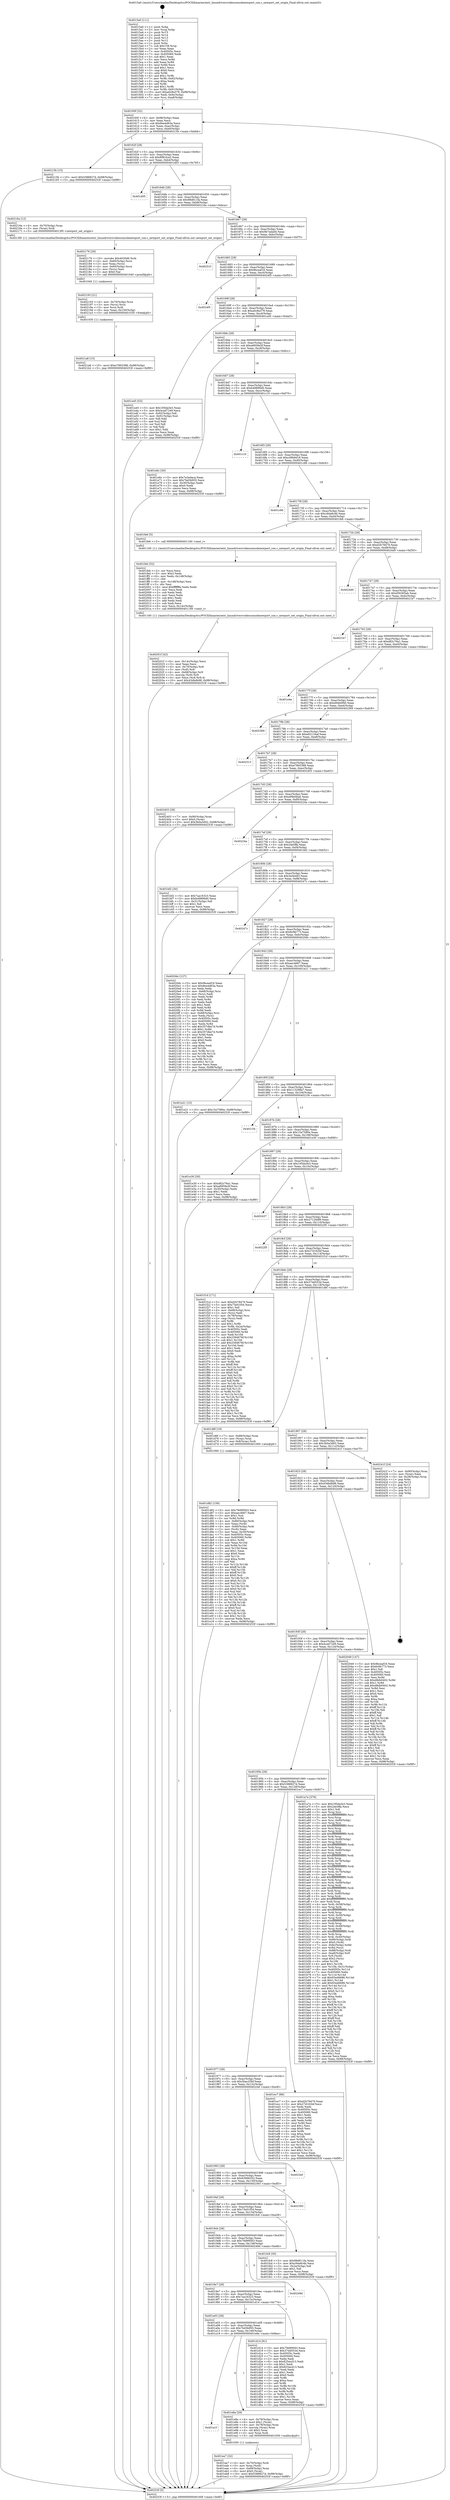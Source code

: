 digraph "0x4015a0" {
  label = "0x4015a0 (/mnt/c/Users/mathe/Desktop/tcc/POCII/binaries/extr_linuxdriversvideoconsolenewport_con.c_newport_set_origin_Final-ollvm.out::main(0))"
  labelloc = "t"
  node[shape=record]

  Entry [label="",width=0.3,height=0.3,shape=circle,fillcolor=black,style=filled]
  "0x40160f" [label="{
     0x40160f [32]\l
     | [instrs]\l
     &nbsp;&nbsp;0x40160f \<+6\>: mov -0x98(%rbp),%eax\l
     &nbsp;&nbsp;0x401615 \<+2\>: mov %eax,%ecx\l
     &nbsp;&nbsp;0x401617 \<+6\>: sub $0x8ee4d63a,%ecx\l
     &nbsp;&nbsp;0x40161d \<+6\>: mov %eax,-0xac(%rbp)\l
     &nbsp;&nbsp;0x401623 \<+6\>: mov %ecx,-0xb0(%rbp)\l
     &nbsp;&nbsp;0x401629 \<+6\>: je 000000000040215b \<main+0xbbb\>\l
  }"]
  "0x40215b" [label="{
     0x40215b [15]\l
     | [instrs]\l
     &nbsp;&nbsp;0x40215b \<+10\>: movl $0x5388827d,-0x98(%rbp)\l
     &nbsp;&nbsp;0x402165 \<+5\>: jmp 000000000040253f \<main+0xf9f\>\l
  }"]
  "0x40162f" [label="{
     0x40162f [28]\l
     | [instrs]\l
     &nbsp;&nbsp;0x40162f \<+5\>: jmp 0000000000401634 \<main+0x94\>\l
     &nbsp;&nbsp;0x401634 \<+6\>: mov -0xac(%rbp),%eax\l
     &nbsp;&nbsp;0x40163a \<+5\>: sub $0x8f9c3ce2,%eax\l
     &nbsp;&nbsp;0x40163f \<+6\>: mov %eax,-0xb4(%rbp)\l
     &nbsp;&nbsp;0x401645 \<+6\>: je 0000000000401d05 \<main+0x765\>\l
  }"]
  Exit [label="",width=0.3,height=0.3,shape=circle,fillcolor=black,style=filled,peripheries=2]
  "0x401d05" [label="{
     0x401d05\l
  }", style=dashed]
  "0x40164b" [label="{
     0x40164b [28]\l
     | [instrs]\l
     &nbsp;&nbsp;0x40164b \<+5\>: jmp 0000000000401650 \<main+0xb0\>\l
     &nbsp;&nbsp;0x401650 \<+6\>: mov -0xac(%rbp),%eax\l
     &nbsp;&nbsp;0x401656 \<+5\>: sub $0x98d811fa,%eax\l
     &nbsp;&nbsp;0x40165b \<+6\>: mov %eax,-0xb8(%rbp)\l
     &nbsp;&nbsp;0x401661 \<+6\>: je 000000000040216a \<main+0xbca\>\l
  }"]
  "0x4021a8" [label="{
     0x4021a8 [15]\l
     | [instrs]\l
     &nbsp;&nbsp;0x4021a8 \<+10\>: movl $0xe7893388,-0x98(%rbp)\l
     &nbsp;&nbsp;0x4021b2 \<+5\>: jmp 000000000040253f \<main+0xf9f\>\l
  }"]
  "0x40216a" [label="{
     0x40216a [12]\l
     | [instrs]\l
     &nbsp;&nbsp;0x40216a \<+4\>: mov -0x70(%rbp),%rax\l
     &nbsp;&nbsp;0x40216e \<+3\>: mov (%rax),%rdi\l
     &nbsp;&nbsp;0x402171 \<+5\>: call 00000000004013f0 \<newport_set_origin\>\l
     | [calls]\l
     &nbsp;&nbsp;0x4013f0 \{1\} (/mnt/c/Users/mathe/Desktop/tcc/POCII/binaries/extr_linuxdriversvideoconsolenewport_con.c_newport_set_origin_Final-ollvm.out::newport_set_origin)\l
  }"]
  "0x401667" [label="{
     0x401667 [28]\l
     | [instrs]\l
     &nbsp;&nbsp;0x401667 \<+5\>: jmp 000000000040166c \<main+0xcc\>\l
     &nbsp;&nbsp;0x40166c \<+6\>: mov -0xac(%rbp),%eax\l
     &nbsp;&nbsp;0x401672 \<+5\>: sub $0x9b7ada0d,%eax\l
     &nbsp;&nbsp;0x401677 \<+6\>: mov %eax,-0xbc(%rbp)\l
     &nbsp;&nbsp;0x40167d \<+6\>: je 000000000040251f \<main+0xf7f\>\l
  }"]
  "0x402193" [label="{
     0x402193 [21]\l
     | [instrs]\l
     &nbsp;&nbsp;0x402193 \<+4\>: mov -0x70(%rbp),%rcx\l
     &nbsp;&nbsp;0x402197 \<+3\>: mov (%rcx),%rcx\l
     &nbsp;&nbsp;0x40219a \<+3\>: mov %rcx,%rdi\l
     &nbsp;&nbsp;0x40219d \<+6\>: mov %eax,-0x150(%rbp)\l
     &nbsp;&nbsp;0x4021a3 \<+5\>: call 0000000000401030 \<free@plt\>\l
     | [calls]\l
     &nbsp;&nbsp;0x401030 \{1\} (unknown)\l
  }"]
  "0x40251f" [label="{
     0x40251f\l
  }", style=dashed]
  "0x401683" [label="{
     0x401683 [28]\l
     | [instrs]\l
     &nbsp;&nbsp;0x401683 \<+5\>: jmp 0000000000401688 \<main+0xe8\>\l
     &nbsp;&nbsp;0x401688 \<+6\>: mov -0xac(%rbp),%eax\l
     &nbsp;&nbsp;0x40168e \<+5\>: sub $0x9bceaf16,%eax\l
     &nbsp;&nbsp;0x401693 \<+6\>: mov %eax,-0xc0(%rbp)\l
     &nbsp;&nbsp;0x401699 \<+6\>: je 00000000004024f5 \<main+0xf55\>\l
  }"]
  "0x402176" [label="{
     0x402176 [29]\l
     | [instrs]\l
     &nbsp;&nbsp;0x402176 \<+10\>: movabs $0x4030d6,%rdi\l
     &nbsp;&nbsp;0x402180 \<+4\>: mov -0x60(%rbp),%rcx\l
     &nbsp;&nbsp;0x402184 \<+2\>: mov %eax,(%rcx)\l
     &nbsp;&nbsp;0x402186 \<+4\>: mov -0x60(%rbp),%rcx\l
     &nbsp;&nbsp;0x40218a \<+2\>: mov (%rcx),%esi\l
     &nbsp;&nbsp;0x40218c \<+2\>: mov $0x0,%al\l
     &nbsp;&nbsp;0x40218e \<+5\>: call 0000000000401040 \<printf@plt\>\l
     | [calls]\l
     &nbsp;&nbsp;0x401040 \{1\} (unknown)\l
  }"]
  "0x4024f5" [label="{
     0x4024f5\l
  }", style=dashed]
  "0x40169f" [label="{
     0x40169f [28]\l
     | [instrs]\l
     &nbsp;&nbsp;0x40169f \<+5\>: jmp 00000000004016a4 \<main+0x104\>\l
     &nbsp;&nbsp;0x4016a4 \<+6\>: mov -0xac(%rbp),%eax\l
     &nbsp;&nbsp;0x4016aa \<+5\>: sub $0xa0c8a379,%eax\l
     &nbsp;&nbsp;0x4016af \<+6\>: mov %eax,-0xc4(%rbp)\l
     &nbsp;&nbsp;0x4016b5 \<+6\>: je 0000000000401a45 \<main+0x4a5\>\l
  }"]
  "0x40201f" [label="{
     0x40201f [42]\l
     | [instrs]\l
     &nbsp;&nbsp;0x40201f \<+6\>: mov -0x14c(%rbp),%ecx\l
     &nbsp;&nbsp;0x402025 \<+3\>: imul %eax,%ecx\l
     &nbsp;&nbsp;0x402028 \<+4\>: mov -0x70(%rbp),%r8\l
     &nbsp;&nbsp;0x40202c \<+3\>: mov (%r8),%r8\l
     &nbsp;&nbsp;0x40202f \<+4\>: mov -0x68(%rbp),%r9\l
     &nbsp;&nbsp;0x402033 \<+3\>: movslq (%r9),%r9\l
     &nbsp;&nbsp;0x402036 \<+4\>: mov %ecx,(%r8,%r9,4)\l
     &nbsp;&nbsp;0x40203a \<+10\>: movl $0x43dbdb98,-0x98(%rbp)\l
     &nbsp;&nbsp;0x402044 \<+5\>: jmp 000000000040253f \<main+0xf9f\>\l
  }"]
  "0x401a45" [label="{
     0x401a45 [53]\l
     | [instrs]\l
     &nbsp;&nbsp;0x401a45 \<+5\>: mov $0x195da3e3,%eax\l
     &nbsp;&nbsp;0x401a4a \<+5\>: mov $0x4cad7249,%ecx\l
     &nbsp;&nbsp;0x401a4f \<+6\>: mov -0x92(%rbp),%dl\l
     &nbsp;&nbsp;0x401a55 \<+7\>: mov -0x91(%rbp),%sil\l
     &nbsp;&nbsp;0x401a5c \<+3\>: mov %dl,%dil\l
     &nbsp;&nbsp;0x401a5f \<+3\>: and %sil,%dil\l
     &nbsp;&nbsp;0x401a62 \<+3\>: xor %sil,%dl\l
     &nbsp;&nbsp;0x401a65 \<+3\>: or %dl,%dil\l
     &nbsp;&nbsp;0x401a68 \<+4\>: test $0x1,%dil\l
     &nbsp;&nbsp;0x401a6c \<+3\>: cmovne %ecx,%eax\l
     &nbsp;&nbsp;0x401a6f \<+6\>: mov %eax,-0x98(%rbp)\l
     &nbsp;&nbsp;0x401a75 \<+5\>: jmp 000000000040253f \<main+0xf9f\>\l
  }"]
  "0x4016bb" [label="{
     0x4016bb [28]\l
     | [instrs]\l
     &nbsp;&nbsp;0x4016bb \<+5\>: jmp 00000000004016c0 \<main+0x120\>\l
     &nbsp;&nbsp;0x4016c0 \<+6\>: mov -0xac(%rbp),%eax\l
     &nbsp;&nbsp;0x4016c6 \<+5\>: sub $0xa6959a3f,%eax\l
     &nbsp;&nbsp;0x4016cb \<+6\>: mov %eax,-0xc8(%rbp)\l
     &nbsp;&nbsp;0x4016d1 \<+6\>: je 0000000000401e6c \<main+0x8cc\>\l
  }"]
  "0x40253f" [label="{
     0x40253f [5]\l
     | [instrs]\l
     &nbsp;&nbsp;0x40253f \<+5\>: jmp 000000000040160f \<main+0x6f\>\l
  }"]
  "0x4015a0" [label="{
     0x4015a0 [111]\l
     | [instrs]\l
     &nbsp;&nbsp;0x4015a0 \<+1\>: push %rbp\l
     &nbsp;&nbsp;0x4015a1 \<+3\>: mov %rsp,%rbp\l
     &nbsp;&nbsp;0x4015a4 \<+2\>: push %r15\l
     &nbsp;&nbsp;0x4015a6 \<+2\>: push %r14\l
     &nbsp;&nbsp;0x4015a8 \<+2\>: push %r13\l
     &nbsp;&nbsp;0x4015aa \<+2\>: push %r12\l
     &nbsp;&nbsp;0x4015ac \<+1\>: push %rbx\l
     &nbsp;&nbsp;0x4015ad \<+7\>: sub $0x158,%rsp\l
     &nbsp;&nbsp;0x4015b4 \<+2\>: xor %eax,%eax\l
     &nbsp;&nbsp;0x4015b6 \<+7\>: mov 0x40505c,%ecx\l
     &nbsp;&nbsp;0x4015bd \<+7\>: mov 0x405060,%edx\l
     &nbsp;&nbsp;0x4015c4 \<+3\>: sub $0x1,%eax\l
     &nbsp;&nbsp;0x4015c7 \<+3\>: mov %ecx,%r8d\l
     &nbsp;&nbsp;0x4015ca \<+3\>: add %eax,%r8d\l
     &nbsp;&nbsp;0x4015cd \<+4\>: imul %r8d,%ecx\l
     &nbsp;&nbsp;0x4015d1 \<+3\>: and $0x1,%ecx\l
     &nbsp;&nbsp;0x4015d4 \<+3\>: cmp $0x0,%ecx\l
     &nbsp;&nbsp;0x4015d7 \<+4\>: sete %r9b\l
     &nbsp;&nbsp;0x4015db \<+4\>: and $0x1,%r9b\l
     &nbsp;&nbsp;0x4015df \<+7\>: mov %r9b,-0x92(%rbp)\l
     &nbsp;&nbsp;0x4015e6 \<+3\>: cmp $0xa,%edx\l
     &nbsp;&nbsp;0x4015e9 \<+4\>: setl %r9b\l
     &nbsp;&nbsp;0x4015ed \<+4\>: and $0x1,%r9b\l
     &nbsp;&nbsp;0x4015f1 \<+7\>: mov %r9b,-0x91(%rbp)\l
     &nbsp;&nbsp;0x4015f8 \<+10\>: movl $0xa0c8a379,-0x98(%rbp)\l
     &nbsp;&nbsp;0x401602 \<+6\>: mov %edi,-0x9c(%rbp)\l
     &nbsp;&nbsp;0x401608 \<+7\>: mov %rsi,-0xa8(%rbp)\l
  }"]
  "0x401feb" [label="{
     0x401feb [52]\l
     | [instrs]\l
     &nbsp;&nbsp;0x401feb \<+2\>: xor %ecx,%ecx\l
     &nbsp;&nbsp;0x401fed \<+5\>: mov $0x2,%edx\l
     &nbsp;&nbsp;0x401ff2 \<+6\>: mov %edx,-0x148(%rbp)\l
     &nbsp;&nbsp;0x401ff8 \<+1\>: cltd\l
     &nbsp;&nbsp;0x401ff9 \<+6\>: mov -0x148(%rbp),%esi\l
     &nbsp;&nbsp;0x401fff \<+2\>: idiv %esi\l
     &nbsp;&nbsp;0x402001 \<+6\>: imul $0xfffffffe,%edx,%edx\l
     &nbsp;&nbsp;0x402007 \<+2\>: mov %ecx,%edi\l
     &nbsp;&nbsp;0x402009 \<+2\>: sub %edx,%edi\l
     &nbsp;&nbsp;0x40200b \<+2\>: mov %ecx,%edx\l
     &nbsp;&nbsp;0x40200d \<+3\>: sub $0x1,%edx\l
     &nbsp;&nbsp;0x402010 \<+2\>: add %edx,%edi\l
     &nbsp;&nbsp;0x402012 \<+2\>: sub %edi,%ecx\l
     &nbsp;&nbsp;0x402014 \<+6\>: mov %ecx,-0x14c(%rbp)\l
     &nbsp;&nbsp;0x40201a \<+5\>: call 0000000000401160 \<next_i\>\l
     | [calls]\l
     &nbsp;&nbsp;0x401160 \{1\} (/mnt/c/Users/mathe/Desktop/tcc/POCII/binaries/extr_linuxdriversvideoconsolenewport_con.c_newport_set_origin_Final-ollvm.out::next_i)\l
  }"]
  "0x401e6c" [label="{
     0x401e6c [30]\l
     | [instrs]\l
     &nbsp;&nbsp;0x401e6c \<+5\>: mov $0x7e3edaca,%eax\l
     &nbsp;&nbsp;0x401e71 \<+5\>: mov $0x7bd3b955,%ecx\l
     &nbsp;&nbsp;0x401e76 \<+3\>: mov -0x30(%rbp),%edx\l
     &nbsp;&nbsp;0x401e79 \<+3\>: cmp $0x0,%edx\l
     &nbsp;&nbsp;0x401e7c \<+3\>: cmove %ecx,%eax\l
     &nbsp;&nbsp;0x401e7f \<+6\>: mov %eax,-0x98(%rbp)\l
     &nbsp;&nbsp;0x401e85 \<+5\>: jmp 000000000040253f \<main+0xf9f\>\l
  }"]
  "0x4016d7" [label="{
     0x4016d7 [28]\l
     | [instrs]\l
     &nbsp;&nbsp;0x4016d7 \<+5\>: jmp 00000000004016dc \<main+0x13c\>\l
     &nbsp;&nbsp;0x4016dc \<+6\>: mov -0xac(%rbp),%eax\l
     &nbsp;&nbsp;0x4016e2 \<+5\>: sub $0xb49896d0,%eax\l
     &nbsp;&nbsp;0x4016e7 \<+6\>: mov %eax,-0xcc(%rbp)\l
     &nbsp;&nbsp;0x4016ed \<+6\>: je 0000000000401c10 \<main+0x670\>\l
  }"]
  "0x401ea7" [label="{
     0x401ea7 [32]\l
     | [instrs]\l
     &nbsp;&nbsp;0x401ea7 \<+4\>: mov -0x70(%rbp),%rdi\l
     &nbsp;&nbsp;0x401eab \<+3\>: mov %rax,(%rdi)\l
     &nbsp;&nbsp;0x401eae \<+4\>: mov -0x68(%rbp),%rax\l
     &nbsp;&nbsp;0x401eb2 \<+6\>: movl $0x0,(%rax)\l
     &nbsp;&nbsp;0x401eb8 \<+10\>: movl $0x5388827d,-0x98(%rbp)\l
     &nbsp;&nbsp;0x401ec2 \<+5\>: jmp 000000000040253f \<main+0xf9f\>\l
  }"]
  "0x401c10" [label="{
     0x401c10\l
  }", style=dashed]
  "0x4016f3" [label="{
     0x4016f3 [28]\l
     | [instrs]\l
     &nbsp;&nbsp;0x4016f3 \<+5\>: jmp 00000000004016f8 \<main+0x158\>\l
     &nbsp;&nbsp;0x4016f8 \<+6\>: mov -0xac(%rbp),%eax\l
     &nbsp;&nbsp;0x4016fe \<+5\>: sub $0xc09b9d18,%eax\l
     &nbsp;&nbsp;0x401703 \<+6\>: mov %eax,-0xd0(%rbp)\l
     &nbsp;&nbsp;0x401709 \<+6\>: je 0000000000401c66 \<main+0x6c6\>\l
  }"]
  "0x401a1f" [label="{
     0x401a1f\l
  }", style=dashed]
  "0x401c66" [label="{
     0x401c66\l
  }", style=dashed]
  "0x40170f" [label="{
     0x40170f [28]\l
     | [instrs]\l
     &nbsp;&nbsp;0x40170f \<+5\>: jmp 0000000000401714 \<main+0x174\>\l
     &nbsp;&nbsp;0x401714 \<+6\>: mov -0xac(%rbp),%eax\l
     &nbsp;&nbsp;0x40171a \<+5\>: sub $0xc94a8c4b,%eax\l
     &nbsp;&nbsp;0x40171f \<+6\>: mov %eax,-0xd4(%rbp)\l
     &nbsp;&nbsp;0x401725 \<+6\>: je 0000000000401fe6 \<main+0xa46\>\l
  }"]
  "0x401e8a" [label="{
     0x401e8a [29]\l
     | [instrs]\l
     &nbsp;&nbsp;0x401e8a \<+4\>: mov -0x78(%rbp),%rax\l
     &nbsp;&nbsp;0x401e8e \<+6\>: movl $0x1,(%rax)\l
     &nbsp;&nbsp;0x401e94 \<+4\>: mov -0x78(%rbp),%rax\l
     &nbsp;&nbsp;0x401e98 \<+3\>: movslq (%rax),%rax\l
     &nbsp;&nbsp;0x401e9b \<+4\>: shl $0x2,%rax\l
     &nbsp;&nbsp;0x401e9f \<+3\>: mov %rax,%rdi\l
     &nbsp;&nbsp;0x401ea2 \<+5\>: call 0000000000401050 \<malloc@plt\>\l
     | [calls]\l
     &nbsp;&nbsp;0x401050 \{1\} (unknown)\l
  }"]
  "0x401fe6" [label="{
     0x401fe6 [5]\l
     | [instrs]\l
     &nbsp;&nbsp;0x401fe6 \<+5\>: call 0000000000401160 \<next_i\>\l
     | [calls]\l
     &nbsp;&nbsp;0x401160 \{1\} (/mnt/c/Users/mathe/Desktop/tcc/POCII/binaries/extr_linuxdriversvideoconsolenewport_con.c_newport_set_origin_Final-ollvm.out::next_i)\l
  }"]
  "0x40172b" [label="{
     0x40172b [28]\l
     | [instrs]\l
     &nbsp;&nbsp;0x40172b \<+5\>: jmp 0000000000401730 \<main+0x190\>\l
     &nbsp;&nbsp;0x401730 \<+6\>: mov -0xac(%rbp),%eax\l
     &nbsp;&nbsp;0x401736 \<+5\>: sub $0xd2b78479,%eax\l
     &nbsp;&nbsp;0x40173b \<+6\>: mov %eax,-0xd8(%rbp)\l
     &nbsp;&nbsp;0x401741 \<+6\>: je 00000000004024d0 \<main+0xf30\>\l
  }"]
  "0x401d82" [label="{
     0x401d82 [159]\l
     | [instrs]\l
     &nbsp;&nbsp;0x401d82 \<+5\>: mov $0x79d99563,%ecx\l
     &nbsp;&nbsp;0x401d87 \<+5\>: mov $0xaec4667,%edx\l
     &nbsp;&nbsp;0x401d8c \<+3\>: mov $0x1,%sil\l
     &nbsp;&nbsp;0x401d8f \<+3\>: xor %r8d,%r8d\l
     &nbsp;&nbsp;0x401d92 \<+4\>: mov -0x80(%rbp),%rdi\l
     &nbsp;&nbsp;0x401d96 \<+2\>: mov %eax,(%rdi)\l
     &nbsp;&nbsp;0x401d98 \<+4\>: mov -0x80(%rbp),%rdi\l
     &nbsp;&nbsp;0x401d9c \<+2\>: mov (%rdi),%eax\l
     &nbsp;&nbsp;0x401d9e \<+3\>: mov %eax,-0x30(%rbp)\l
     &nbsp;&nbsp;0x401da1 \<+7\>: mov 0x40505c,%eax\l
     &nbsp;&nbsp;0x401da8 \<+8\>: mov 0x405060,%r9d\l
     &nbsp;&nbsp;0x401db0 \<+4\>: sub $0x1,%r8d\l
     &nbsp;&nbsp;0x401db4 \<+3\>: mov %eax,%r10d\l
     &nbsp;&nbsp;0x401db7 \<+3\>: add %r8d,%r10d\l
     &nbsp;&nbsp;0x401dba \<+4\>: imul %r10d,%eax\l
     &nbsp;&nbsp;0x401dbe \<+3\>: and $0x1,%eax\l
     &nbsp;&nbsp;0x401dc1 \<+3\>: cmp $0x0,%eax\l
     &nbsp;&nbsp;0x401dc4 \<+4\>: sete %r11b\l
     &nbsp;&nbsp;0x401dc8 \<+4\>: cmp $0xa,%r9d\l
     &nbsp;&nbsp;0x401dcc \<+3\>: setl %bl\l
     &nbsp;&nbsp;0x401dcf \<+3\>: mov %r11b,%r14b\l
     &nbsp;&nbsp;0x401dd2 \<+4\>: xor $0xff,%r14b\l
     &nbsp;&nbsp;0x401dd6 \<+3\>: mov %bl,%r15b\l
     &nbsp;&nbsp;0x401dd9 \<+4\>: xor $0xff,%r15b\l
     &nbsp;&nbsp;0x401ddd \<+4\>: xor $0x0,%sil\l
     &nbsp;&nbsp;0x401de1 \<+3\>: mov %r14b,%r12b\l
     &nbsp;&nbsp;0x401de4 \<+4\>: and $0x0,%r12b\l
     &nbsp;&nbsp;0x401de8 \<+3\>: and %sil,%r11b\l
     &nbsp;&nbsp;0x401deb \<+3\>: mov %r15b,%r13b\l
     &nbsp;&nbsp;0x401dee \<+4\>: and $0x0,%r13b\l
     &nbsp;&nbsp;0x401df2 \<+3\>: and %sil,%bl\l
     &nbsp;&nbsp;0x401df5 \<+3\>: or %r11b,%r12b\l
     &nbsp;&nbsp;0x401df8 \<+3\>: or %bl,%r13b\l
     &nbsp;&nbsp;0x401dfb \<+3\>: xor %r13b,%r12b\l
     &nbsp;&nbsp;0x401dfe \<+3\>: or %r15b,%r14b\l
     &nbsp;&nbsp;0x401e01 \<+4\>: xor $0xff,%r14b\l
     &nbsp;&nbsp;0x401e05 \<+4\>: or $0x0,%sil\l
     &nbsp;&nbsp;0x401e09 \<+3\>: and %sil,%r14b\l
     &nbsp;&nbsp;0x401e0c \<+3\>: or %r14b,%r12b\l
     &nbsp;&nbsp;0x401e0f \<+4\>: test $0x1,%r12b\l
     &nbsp;&nbsp;0x401e13 \<+3\>: cmovne %edx,%ecx\l
     &nbsp;&nbsp;0x401e16 \<+6\>: mov %ecx,-0x98(%rbp)\l
     &nbsp;&nbsp;0x401e1c \<+5\>: jmp 000000000040253f \<main+0xf9f\>\l
  }"]
  "0x4024d0" [label="{
     0x4024d0\l
  }", style=dashed]
  "0x401747" [label="{
     0x401747 [28]\l
     | [instrs]\l
     &nbsp;&nbsp;0x401747 \<+5\>: jmp 000000000040174c \<main+0x1ac\>\l
     &nbsp;&nbsp;0x40174c \<+6\>: mov -0xac(%rbp),%eax\l
     &nbsp;&nbsp;0x401752 \<+5\>: sub $0xd56365ab,%eax\l
     &nbsp;&nbsp;0x401757 \<+6\>: mov %eax,-0xdc(%rbp)\l
     &nbsp;&nbsp;0x40175d \<+6\>: je 00000000004021b7 \<main+0xc17\>\l
  }"]
  "0x401a03" [label="{
     0x401a03 [28]\l
     | [instrs]\l
     &nbsp;&nbsp;0x401a03 \<+5\>: jmp 0000000000401a08 \<main+0x468\>\l
     &nbsp;&nbsp;0x401a08 \<+6\>: mov -0xac(%rbp),%eax\l
     &nbsp;&nbsp;0x401a0e \<+5\>: sub $0x7bd3b955,%eax\l
     &nbsp;&nbsp;0x401a13 \<+6\>: mov %eax,-0x140(%rbp)\l
     &nbsp;&nbsp;0x401a19 \<+6\>: je 0000000000401e8a \<main+0x8ea\>\l
  }"]
  "0x4021b7" [label="{
     0x4021b7\l
  }", style=dashed]
  "0x401763" [label="{
     0x401763 [28]\l
     | [instrs]\l
     &nbsp;&nbsp;0x401763 \<+5\>: jmp 0000000000401768 \<main+0x1c8\>\l
     &nbsp;&nbsp;0x401768 \<+6\>: mov -0xac(%rbp),%eax\l
     &nbsp;&nbsp;0x40176e \<+5\>: sub $0xd82c76a1,%eax\l
     &nbsp;&nbsp;0x401773 \<+6\>: mov %eax,-0xe0(%rbp)\l
     &nbsp;&nbsp;0x401779 \<+6\>: je 0000000000401e4e \<main+0x8ae\>\l
  }"]
  "0x401d14" [label="{
     0x401d14 [91]\l
     | [instrs]\l
     &nbsp;&nbsp;0x401d14 \<+5\>: mov $0x79d99563,%eax\l
     &nbsp;&nbsp;0x401d19 \<+5\>: mov $0x37dd553d,%ecx\l
     &nbsp;&nbsp;0x401d1e \<+7\>: mov 0x40505c,%edx\l
     &nbsp;&nbsp;0x401d25 \<+7\>: mov 0x405060,%esi\l
     &nbsp;&nbsp;0x401d2c \<+2\>: mov %edx,%edi\l
     &nbsp;&nbsp;0x401d2e \<+6\>: sub $0x825acd13,%edi\l
     &nbsp;&nbsp;0x401d34 \<+3\>: sub $0x1,%edi\l
     &nbsp;&nbsp;0x401d37 \<+6\>: add $0x825acd13,%edi\l
     &nbsp;&nbsp;0x401d3d \<+3\>: imul %edi,%edx\l
     &nbsp;&nbsp;0x401d40 \<+3\>: and $0x1,%edx\l
     &nbsp;&nbsp;0x401d43 \<+3\>: cmp $0x0,%edx\l
     &nbsp;&nbsp;0x401d46 \<+4\>: sete %r8b\l
     &nbsp;&nbsp;0x401d4a \<+3\>: cmp $0xa,%esi\l
     &nbsp;&nbsp;0x401d4d \<+4\>: setl %r9b\l
     &nbsp;&nbsp;0x401d51 \<+3\>: mov %r8b,%r10b\l
     &nbsp;&nbsp;0x401d54 \<+3\>: and %r9b,%r10b\l
     &nbsp;&nbsp;0x401d57 \<+3\>: xor %r9b,%r8b\l
     &nbsp;&nbsp;0x401d5a \<+3\>: or %r8b,%r10b\l
     &nbsp;&nbsp;0x401d5d \<+4\>: test $0x1,%r10b\l
     &nbsp;&nbsp;0x401d61 \<+3\>: cmovne %ecx,%eax\l
     &nbsp;&nbsp;0x401d64 \<+6\>: mov %eax,-0x98(%rbp)\l
     &nbsp;&nbsp;0x401d6a \<+5\>: jmp 000000000040253f \<main+0xf9f\>\l
  }"]
  "0x401e4e" [label="{
     0x401e4e\l
  }", style=dashed]
  "0x40177f" [label="{
     0x40177f [28]\l
     | [instrs]\l
     &nbsp;&nbsp;0x40177f \<+5\>: jmp 0000000000401784 \<main+0x1e4\>\l
     &nbsp;&nbsp;0x401784 \<+6\>: mov -0xac(%rbp),%eax\l
     &nbsp;&nbsp;0x40178a \<+5\>: sub $0xd94b0f40,%eax\l
     &nbsp;&nbsp;0x40178f \<+6\>: mov %eax,-0xe4(%rbp)\l
     &nbsp;&nbsp;0x401795 \<+6\>: je 0000000000402369 \<main+0xdc9\>\l
  }"]
  "0x4019e7" [label="{
     0x4019e7 [28]\l
     | [instrs]\l
     &nbsp;&nbsp;0x4019e7 \<+5\>: jmp 00000000004019ec \<main+0x44c\>\l
     &nbsp;&nbsp;0x4019ec \<+6\>: mov -0xac(%rbp),%eax\l
     &nbsp;&nbsp;0x4019f2 \<+5\>: sub $0x7aa16323,%eax\l
     &nbsp;&nbsp;0x4019f7 \<+6\>: mov %eax,-0x13c(%rbp)\l
     &nbsp;&nbsp;0x4019fd \<+6\>: je 0000000000401d14 \<main+0x774\>\l
  }"]
  "0x402369" [label="{
     0x402369\l
  }", style=dashed]
  "0x40179b" [label="{
     0x40179b [28]\l
     | [instrs]\l
     &nbsp;&nbsp;0x40179b \<+5\>: jmp 00000000004017a0 \<main+0x200\>\l
     &nbsp;&nbsp;0x4017a0 \<+6\>: mov -0xac(%rbp),%eax\l
     &nbsp;&nbsp;0x4017a6 \<+5\>: sub $0xe62134af,%eax\l
     &nbsp;&nbsp;0x4017ab \<+6\>: mov %eax,-0xe8(%rbp)\l
     &nbsp;&nbsp;0x4017b1 \<+6\>: je 0000000000402313 \<main+0xd73\>\l
  }"]
  "0x40249d" [label="{
     0x40249d\l
  }", style=dashed]
  "0x402313" [label="{
     0x402313\l
  }", style=dashed]
  "0x4017b7" [label="{
     0x4017b7 [28]\l
     | [instrs]\l
     &nbsp;&nbsp;0x4017b7 \<+5\>: jmp 00000000004017bc \<main+0x21c\>\l
     &nbsp;&nbsp;0x4017bc \<+6\>: mov -0xac(%rbp),%eax\l
     &nbsp;&nbsp;0x4017c2 \<+5\>: sub $0xe7893388,%eax\l
     &nbsp;&nbsp;0x4017c7 \<+6\>: mov %eax,-0xec(%rbp)\l
     &nbsp;&nbsp;0x4017cd \<+6\>: je 0000000000402403 \<main+0xe63\>\l
  }"]
  "0x4019cb" [label="{
     0x4019cb [28]\l
     | [instrs]\l
     &nbsp;&nbsp;0x4019cb \<+5\>: jmp 00000000004019d0 \<main+0x430\>\l
     &nbsp;&nbsp;0x4019d0 \<+6\>: mov -0xac(%rbp),%eax\l
     &nbsp;&nbsp;0x4019d6 \<+5\>: sub $0x79d99563,%eax\l
     &nbsp;&nbsp;0x4019db \<+6\>: mov %eax,-0x138(%rbp)\l
     &nbsp;&nbsp;0x4019e1 \<+6\>: je 000000000040249d \<main+0xefd\>\l
  }"]
  "0x402403" [label="{
     0x402403 [28]\l
     | [instrs]\l
     &nbsp;&nbsp;0x402403 \<+7\>: mov -0x90(%rbp),%rax\l
     &nbsp;&nbsp;0x40240a \<+6\>: movl $0x0,(%rax)\l
     &nbsp;&nbsp;0x402410 \<+10\>: movl $0x3b0a3d02,-0x98(%rbp)\l
     &nbsp;&nbsp;0x40241a \<+5\>: jmp 000000000040253f \<main+0xf9f\>\l
  }"]
  "0x4017d3" [label="{
     0x4017d3 [28]\l
     | [instrs]\l
     &nbsp;&nbsp;0x4017d3 \<+5\>: jmp 00000000004017d8 \<main+0x238\>\l
     &nbsp;&nbsp;0x4017d8 \<+6\>: mov -0xac(%rbp),%eax\l
     &nbsp;&nbsp;0x4017de \<+5\>: sub $0xe99e0ba6,%eax\l
     &nbsp;&nbsp;0x4017e3 \<+6\>: mov %eax,-0xf0(%rbp)\l
     &nbsp;&nbsp;0x4017e9 \<+6\>: je 000000000040224a \<main+0xcaa\>\l
  }"]
  "0x401fc8" [label="{
     0x401fc8 [30]\l
     | [instrs]\l
     &nbsp;&nbsp;0x401fc8 \<+5\>: mov $0x98d811fa,%eax\l
     &nbsp;&nbsp;0x401fcd \<+5\>: mov $0xc94a8c4b,%ecx\l
     &nbsp;&nbsp;0x401fd2 \<+3\>: mov -0x2a(%rbp),%dl\l
     &nbsp;&nbsp;0x401fd5 \<+3\>: test $0x1,%dl\l
     &nbsp;&nbsp;0x401fd8 \<+3\>: cmovne %ecx,%eax\l
     &nbsp;&nbsp;0x401fdb \<+6\>: mov %eax,-0x98(%rbp)\l
     &nbsp;&nbsp;0x401fe1 \<+5\>: jmp 000000000040253f \<main+0xf9f\>\l
  }"]
  "0x40224a" [label="{
     0x40224a\l
  }", style=dashed]
  "0x4017ef" [label="{
     0x4017ef [28]\l
     | [instrs]\l
     &nbsp;&nbsp;0x4017ef \<+5\>: jmp 00000000004017f4 \<main+0x254\>\l
     &nbsp;&nbsp;0x4017f4 \<+6\>: mov -0xac(%rbp),%eax\l
     &nbsp;&nbsp;0x4017fa \<+5\>: sub $0x2de5ffa,%eax\l
     &nbsp;&nbsp;0x4017ff \<+6\>: mov %eax,-0xf4(%rbp)\l
     &nbsp;&nbsp;0x401805 \<+6\>: je 0000000000401bf2 \<main+0x652\>\l
  }"]
  "0x4019af" [label="{
     0x4019af [28]\l
     | [instrs]\l
     &nbsp;&nbsp;0x4019af \<+5\>: jmp 00000000004019b4 \<main+0x414\>\l
     &nbsp;&nbsp;0x4019b4 \<+6\>: mov -0xac(%rbp),%eax\l
     &nbsp;&nbsp;0x4019ba \<+5\>: sub $0x73e01f54,%eax\l
     &nbsp;&nbsp;0x4019bf \<+6\>: mov %eax,-0x134(%rbp)\l
     &nbsp;&nbsp;0x4019c5 \<+6\>: je 0000000000401fc8 \<main+0xa28\>\l
  }"]
  "0x401bf2" [label="{
     0x401bf2 [30]\l
     | [instrs]\l
     &nbsp;&nbsp;0x401bf2 \<+5\>: mov $0x7aa16323,%eax\l
     &nbsp;&nbsp;0x401bf7 \<+5\>: mov $0xb49896d0,%ecx\l
     &nbsp;&nbsp;0x401bfc \<+3\>: mov -0x31(%rbp),%dl\l
     &nbsp;&nbsp;0x401bff \<+3\>: test $0x1,%dl\l
     &nbsp;&nbsp;0x401c02 \<+3\>: cmovne %ecx,%eax\l
     &nbsp;&nbsp;0x401c05 \<+6\>: mov %eax,-0x98(%rbp)\l
     &nbsp;&nbsp;0x401c0b \<+5\>: jmp 000000000040253f \<main+0xf9f\>\l
  }"]
  "0x40180b" [label="{
     0x40180b [28]\l
     | [instrs]\l
     &nbsp;&nbsp;0x40180b \<+5\>: jmp 0000000000401810 \<main+0x270\>\l
     &nbsp;&nbsp;0x401810 \<+6\>: mov -0xac(%rbp),%eax\l
     &nbsp;&nbsp;0x401816 \<+5\>: sub $0x3a5b483,%eax\l
     &nbsp;&nbsp;0x40181b \<+6\>: mov %eax,-0xf8(%rbp)\l
     &nbsp;&nbsp;0x401821 \<+6\>: je 000000000040247c \<main+0xedc\>\l
  }"]
  "0x402393" [label="{
     0x402393\l
  }", style=dashed]
  "0x40247c" [label="{
     0x40247c\l
  }", style=dashed]
  "0x401827" [label="{
     0x401827 [28]\l
     | [instrs]\l
     &nbsp;&nbsp;0x401827 \<+5\>: jmp 000000000040182c \<main+0x28c\>\l
     &nbsp;&nbsp;0x40182c \<+6\>: mov -0xac(%rbp),%eax\l
     &nbsp;&nbsp;0x401832 \<+5\>: sub $0x6c9b773,%eax\l
     &nbsp;&nbsp;0x401837 \<+6\>: mov %eax,-0xfc(%rbp)\l
     &nbsp;&nbsp;0x40183d \<+6\>: je 00000000004020dc \<main+0xb3c\>\l
  }"]
  "0x401993" [label="{
     0x401993 [28]\l
     | [instrs]\l
     &nbsp;&nbsp;0x401993 \<+5\>: jmp 0000000000401998 \<main+0x3f8\>\l
     &nbsp;&nbsp;0x401998 \<+6\>: mov -0xac(%rbp),%eax\l
     &nbsp;&nbsp;0x40199e \<+5\>: sub $0x63996352,%eax\l
     &nbsp;&nbsp;0x4019a3 \<+6\>: mov %eax,-0x130(%rbp)\l
     &nbsp;&nbsp;0x4019a9 \<+6\>: je 0000000000402393 \<main+0xdf3\>\l
  }"]
  "0x4020dc" [label="{
     0x4020dc [127]\l
     | [instrs]\l
     &nbsp;&nbsp;0x4020dc \<+5\>: mov $0x9bceaf16,%eax\l
     &nbsp;&nbsp;0x4020e1 \<+5\>: mov $0x8ee4d63a,%ecx\l
     &nbsp;&nbsp;0x4020e6 \<+2\>: xor %edx,%edx\l
     &nbsp;&nbsp;0x4020e8 \<+4\>: mov -0x68(%rbp),%rsi\l
     &nbsp;&nbsp;0x4020ec \<+2\>: mov (%rsi),%edi\l
     &nbsp;&nbsp;0x4020ee \<+3\>: mov %edx,%r8d\l
     &nbsp;&nbsp;0x4020f1 \<+3\>: sub %edi,%r8d\l
     &nbsp;&nbsp;0x4020f4 \<+2\>: mov %edx,%edi\l
     &nbsp;&nbsp;0x4020f6 \<+3\>: sub $0x1,%edi\l
     &nbsp;&nbsp;0x4020f9 \<+3\>: add %edi,%r8d\l
     &nbsp;&nbsp;0x4020fc \<+3\>: sub %r8d,%edx\l
     &nbsp;&nbsp;0x4020ff \<+4\>: mov -0x68(%rbp),%rsi\l
     &nbsp;&nbsp;0x402103 \<+2\>: mov %edx,(%rsi)\l
     &nbsp;&nbsp;0x402105 \<+7\>: mov 0x40505c,%edx\l
     &nbsp;&nbsp;0x40210c \<+7\>: mov 0x405060,%edi\l
     &nbsp;&nbsp;0x402113 \<+3\>: mov %edx,%r8d\l
     &nbsp;&nbsp;0x402116 \<+7\>: add $0x357dbe7d,%r8d\l
     &nbsp;&nbsp;0x40211d \<+4\>: sub $0x1,%r8d\l
     &nbsp;&nbsp;0x402121 \<+7\>: sub $0x357dbe7d,%r8d\l
     &nbsp;&nbsp;0x402128 \<+4\>: imul %r8d,%edx\l
     &nbsp;&nbsp;0x40212c \<+3\>: and $0x1,%edx\l
     &nbsp;&nbsp;0x40212f \<+3\>: cmp $0x0,%edx\l
     &nbsp;&nbsp;0x402132 \<+4\>: sete %r9b\l
     &nbsp;&nbsp;0x402136 \<+3\>: cmp $0xa,%edi\l
     &nbsp;&nbsp;0x402139 \<+4\>: setl %r10b\l
     &nbsp;&nbsp;0x40213d \<+3\>: mov %r9b,%r11b\l
     &nbsp;&nbsp;0x402140 \<+3\>: and %r10b,%r11b\l
     &nbsp;&nbsp;0x402143 \<+3\>: xor %r10b,%r9b\l
     &nbsp;&nbsp;0x402146 \<+3\>: or %r9b,%r11b\l
     &nbsp;&nbsp;0x402149 \<+4\>: test $0x1,%r11b\l
     &nbsp;&nbsp;0x40214d \<+3\>: cmovne %ecx,%eax\l
     &nbsp;&nbsp;0x402150 \<+6\>: mov %eax,-0x98(%rbp)\l
     &nbsp;&nbsp;0x402156 \<+5\>: jmp 000000000040253f \<main+0xf9f\>\l
  }"]
  "0x401843" [label="{
     0x401843 [28]\l
     | [instrs]\l
     &nbsp;&nbsp;0x401843 \<+5\>: jmp 0000000000401848 \<main+0x2a8\>\l
     &nbsp;&nbsp;0x401848 \<+6\>: mov -0xac(%rbp),%eax\l
     &nbsp;&nbsp;0x40184e \<+5\>: sub $0xaec4667,%eax\l
     &nbsp;&nbsp;0x401853 \<+6\>: mov %eax,-0x100(%rbp)\l
     &nbsp;&nbsp;0x401859 \<+6\>: je 0000000000401e21 \<main+0x881\>\l
  }"]
  "0x4023ef" [label="{
     0x4023ef\l
  }", style=dashed]
  "0x401e21" [label="{
     0x401e21 [15]\l
     | [instrs]\l
     &nbsp;&nbsp;0x401e21 \<+10\>: movl $0x15a7580e,-0x98(%rbp)\l
     &nbsp;&nbsp;0x401e2b \<+5\>: jmp 000000000040253f \<main+0xf9f\>\l
  }"]
  "0x40185f" [label="{
     0x40185f [28]\l
     | [instrs]\l
     &nbsp;&nbsp;0x40185f \<+5\>: jmp 0000000000401864 \<main+0x2c4\>\l
     &nbsp;&nbsp;0x401864 \<+6\>: mov -0xac(%rbp),%eax\l
     &nbsp;&nbsp;0x40186a \<+5\>: sub $0x113298a7,%eax\l
     &nbsp;&nbsp;0x40186f \<+6\>: mov %eax,-0x104(%rbp)\l
     &nbsp;&nbsp;0x401875 \<+6\>: je 00000000004021f4 \<main+0xc54\>\l
  }"]
  "0x401977" [label="{
     0x401977 [28]\l
     | [instrs]\l
     &nbsp;&nbsp;0x401977 \<+5\>: jmp 000000000040197c \<main+0x3dc\>\l
     &nbsp;&nbsp;0x40197c \<+6\>: mov -0xac(%rbp),%eax\l
     &nbsp;&nbsp;0x401982 \<+5\>: sub $0x5bac25bf,%eax\l
     &nbsp;&nbsp;0x401987 \<+6\>: mov %eax,-0x12c(%rbp)\l
     &nbsp;&nbsp;0x40198d \<+6\>: je 00000000004023ef \<main+0xe4f\>\l
  }"]
  "0x4021f4" [label="{
     0x4021f4\l
  }", style=dashed]
  "0x40187b" [label="{
     0x40187b [28]\l
     | [instrs]\l
     &nbsp;&nbsp;0x40187b \<+5\>: jmp 0000000000401880 \<main+0x2e0\>\l
     &nbsp;&nbsp;0x401880 \<+6\>: mov -0xac(%rbp),%eax\l
     &nbsp;&nbsp;0x401886 \<+5\>: sub $0x15a7580e,%eax\l
     &nbsp;&nbsp;0x40188b \<+6\>: mov %eax,-0x108(%rbp)\l
     &nbsp;&nbsp;0x401891 \<+6\>: je 0000000000401e30 \<main+0x890\>\l
  }"]
  "0x401ec7" [label="{
     0x401ec7 [86]\l
     | [instrs]\l
     &nbsp;&nbsp;0x401ec7 \<+5\>: mov $0xd2b78479,%eax\l
     &nbsp;&nbsp;0x401ecc \<+5\>: mov $0x27d162bf,%ecx\l
     &nbsp;&nbsp;0x401ed1 \<+2\>: xor %edx,%edx\l
     &nbsp;&nbsp;0x401ed3 \<+7\>: mov 0x40505c,%esi\l
     &nbsp;&nbsp;0x401eda \<+7\>: mov 0x405060,%edi\l
     &nbsp;&nbsp;0x401ee1 \<+3\>: sub $0x1,%edx\l
     &nbsp;&nbsp;0x401ee4 \<+3\>: mov %esi,%r8d\l
     &nbsp;&nbsp;0x401ee7 \<+3\>: add %edx,%r8d\l
     &nbsp;&nbsp;0x401eea \<+4\>: imul %r8d,%esi\l
     &nbsp;&nbsp;0x401eee \<+3\>: and $0x1,%esi\l
     &nbsp;&nbsp;0x401ef1 \<+3\>: cmp $0x0,%esi\l
     &nbsp;&nbsp;0x401ef4 \<+4\>: sete %r9b\l
     &nbsp;&nbsp;0x401ef8 \<+3\>: cmp $0xa,%edi\l
     &nbsp;&nbsp;0x401efb \<+4\>: setl %r10b\l
     &nbsp;&nbsp;0x401eff \<+3\>: mov %r9b,%r11b\l
     &nbsp;&nbsp;0x401f02 \<+3\>: and %r10b,%r11b\l
     &nbsp;&nbsp;0x401f05 \<+3\>: xor %r10b,%r9b\l
     &nbsp;&nbsp;0x401f08 \<+3\>: or %r9b,%r11b\l
     &nbsp;&nbsp;0x401f0b \<+4\>: test $0x1,%r11b\l
     &nbsp;&nbsp;0x401f0f \<+3\>: cmovne %ecx,%eax\l
     &nbsp;&nbsp;0x401f12 \<+6\>: mov %eax,-0x98(%rbp)\l
     &nbsp;&nbsp;0x401f18 \<+5\>: jmp 000000000040253f \<main+0xf9f\>\l
  }"]
  "0x401e30" [label="{
     0x401e30 [30]\l
     | [instrs]\l
     &nbsp;&nbsp;0x401e30 \<+5\>: mov $0xd82c76a1,%eax\l
     &nbsp;&nbsp;0x401e35 \<+5\>: mov $0xa6959a3f,%ecx\l
     &nbsp;&nbsp;0x401e3a \<+3\>: mov -0x30(%rbp),%edx\l
     &nbsp;&nbsp;0x401e3d \<+3\>: cmp $0x1,%edx\l
     &nbsp;&nbsp;0x401e40 \<+3\>: cmovl %ecx,%eax\l
     &nbsp;&nbsp;0x401e43 \<+6\>: mov %eax,-0x98(%rbp)\l
     &nbsp;&nbsp;0x401e49 \<+5\>: jmp 000000000040253f \<main+0xf9f\>\l
  }"]
  "0x401897" [label="{
     0x401897 [28]\l
     | [instrs]\l
     &nbsp;&nbsp;0x401897 \<+5\>: jmp 000000000040189c \<main+0x2fc\>\l
     &nbsp;&nbsp;0x40189c \<+6\>: mov -0xac(%rbp),%eax\l
     &nbsp;&nbsp;0x4018a2 \<+5\>: sub $0x195da3e3,%eax\l
     &nbsp;&nbsp;0x4018a7 \<+6\>: mov %eax,-0x10c(%rbp)\l
     &nbsp;&nbsp;0x4018ad \<+6\>: je 0000000000402437 \<main+0xe97\>\l
  }"]
  "0x40195b" [label="{
     0x40195b [28]\l
     | [instrs]\l
     &nbsp;&nbsp;0x40195b \<+5\>: jmp 0000000000401960 \<main+0x3c0\>\l
     &nbsp;&nbsp;0x401960 \<+6\>: mov -0xac(%rbp),%eax\l
     &nbsp;&nbsp;0x401966 \<+5\>: sub $0x5388827d,%eax\l
     &nbsp;&nbsp;0x40196b \<+6\>: mov %eax,-0x128(%rbp)\l
     &nbsp;&nbsp;0x401971 \<+6\>: je 0000000000401ec7 \<main+0x927\>\l
  }"]
  "0x402437" [label="{
     0x402437\l
  }", style=dashed]
  "0x4018b3" [label="{
     0x4018b3 [28]\l
     | [instrs]\l
     &nbsp;&nbsp;0x4018b3 \<+5\>: jmp 00000000004018b8 \<main+0x318\>\l
     &nbsp;&nbsp;0x4018b8 \<+6\>: mov -0xac(%rbp),%eax\l
     &nbsp;&nbsp;0x4018be \<+5\>: sub $0x27126df9,%eax\l
     &nbsp;&nbsp;0x4018c3 \<+6\>: mov %eax,-0x110(%rbp)\l
     &nbsp;&nbsp;0x4018c9 \<+6\>: je 00000000004022f5 \<main+0xd55\>\l
  }"]
  "0x401a7a" [label="{
     0x401a7a [376]\l
     | [instrs]\l
     &nbsp;&nbsp;0x401a7a \<+5\>: mov $0x195da3e3,%eax\l
     &nbsp;&nbsp;0x401a7f \<+5\>: mov $0x2de5ffa,%ecx\l
     &nbsp;&nbsp;0x401a84 \<+2\>: mov $0x1,%dl\l
     &nbsp;&nbsp;0x401a86 \<+3\>: mov %rsp,%rsi\l
     &nbsp;&nbsp;0x401a89 \<+4\>: add $0xfffffffffffffff0,%rsi\l
     &nbsp;&nbsp;0x401a8d \<+3\>: mov %rsi,%rsp\l
     &nbsp;&nbsp;0x401a90 \<+7\>: mov %rsi,-0x90(%rbp)\l
     &nbsp;&nbsp;0x401a97 \<+3\>: mov %rsp,%rsi\l
     &nbsp;&nbsp;0x401a9a \<+4\>: add $0xfffffffffffffff0,%rsi\l
     &nbsp;&nbsp;0x401a9e \<+3\>: mov %rsi,%rsp\l
     &nbsp;&nbsp;0x401aa1 \<+3\>: mov %rsp,%rdi\l
     &nbsp;&nbsp;0x401aa4 \<+4\>: add $0xfffffffffffffff0,%rdi\l
     &nbsp;&nbsp;0x401aa8 \<+3\>: mov %rdi,%rsp\l
     &nbsp;&nbsp;0x401aab \<+7\>: mov %rdi,-0x88(%rbp)\l
     &nbsp;&nbsp;0x401ab2 \<+3\>: mov %rsp,%rdi\l
     &nbsp;&nbsp;0x401ab5 \<+4\>: add $0xfffffffffffffff0,%rdi\l
     &nbsp;&nbsp;0x401ab9 \<+3\>: mov %rdi,%rsp\l
     &nbsp;&nbsp;0x401abc \<+4\>: mov %rdi,-0x80(%rbp)\l
     &nbsp;&nbsp;0x401ac0 \<+3\>: mov %rsp,%rdi\l
     &nbsp;&nbsp;0x401ac3 \<+4\>: add $0xfffffffffffffff0,%rdi\l
     &nbsp;&nbsp;0x401ac7 \<+3\>: mov %rdi,%rsp\l
     &nbsp;&nbsp;0x401aca \<+4\>: mov %rdi,-0x78(%rbp)\l
     &nbsp;&nbsp;0x401ace \<+3\>: mov %rsp,%rdi\l
     &nbsp;&nbsp;0x401ad1 \<+4\>: add $0xfffffffffffffff0,%rdi\l
     &nbsp;&nbsp;0x401ad5 \<+3\>: mov %rdi,%rsp\l
     &nbsp;&nbsp;0x401ad8 \<+4\>: mov %rdi,-0x70(%rbp)\l
     &nbsp;&nbsp;0x401adc \<+3\>: mov %rsp,%rdi\l
     &nbsp;&nbsp;0x401adf \<+4\>: add $0xfffffffffffffff0,%rdi\l
     &nbsp;&nbsp;0x401ae3 \<+3\>: mov %rdi,%rsp\l
     &nbsp;&nbsp;0x401ae6 \<+4\>: mov %rdi,-0x68(%rbp)\l
     &nbsp;&nbsp;0x401aea \<+3\>: mov %rsp,%rdi\l
     &nbsp;&nbsp;0x401aed \<+4\>: add $0xfffffffffffffff0,%rdi\l
     &nbsp;&nbsp;0x401af1 \<+3\>: mov %rdi,%rsp\l
     &nbsp;&nbsp;0x401af4 \<+4\>: mov %rdi,-0x60(%rbp)\l
     &nbsp;&nbsp;0x401af8 \<+3\>: mov %rsp,%rdi\l
     &nbsp;&nbsp;0x401afb \<+4\>: add $0xfffffffffffffff0,%rdi\l
     &nbsp;&nbsp;0x401aff \<+3\>: mov %rdi,%rsp\l
     &nbsp;&nbsp;0x401b02 \<+4\>: mov %rdi,-0x58(%rbp)\l
     &nbsp;&nbsp;0x401b06 \<+3\>: mov %rsp,%rdi\l
     &nbsp;&nbsp;0x401b09 \<+4\>: add $0xfffffffffffffff0,%rdi\l
     &nbsp;&nbsp;0x401b0d \<+3\>: mov %rdi,%rsp\l
     &nbsp;&nbsp;0x401b10 \<+4\>: mov %rdi,-0x50(%rbp)\l
     &nbsp;&nbsp;0x401b14 \<+3\>: mov %rsp,%rdi\l
     &nbsp;&nbsp;0x401b17 \<+4\>: add $0xfffffffffffffff0,%rdi\l
     &nbsp;&nbsp;0x401b1b \<+3\>: mov %rdi,%rsp\l
     &nbsp;&nbsp;0x401b1e \<+4\>: mov %rdi,-0x48(%rbp)\l
     &nbsp;&nbsp;0x401b22 \<+3\>: mov %rsp,%rdi\l
     &nbsp;&nbsp;0x401b25 \<+4\>: add $0xfffffffffffffff0,%rdi\l
     &nbsp;&nbsp;0x401b29 \<+3\>: mov %rdi,%rsp\l
     &nbsp;&nbsp;0x401b2c \<+4\>: mov %rdi,-0x40(%rbp)\l
     &nbsp;&nbsp;0x401b30 \<+7\>: mov -0x90(%rbp),%rdi\l
     &nbsp;&nbsp;0x401b37 \<+6\>: movl $0x0,(%rdi)\l
     &nbsp;&nbsp;0x401b3d \<+7\>: mov -0x9c(%rbp),%r8d\l
     &nbsp;&nbsp;0x401b44 \<+3\>: mov %r8d,(%rsi)\l
     &nbsp;&nbsp;0x401b47 \<+7\>: mov -0x88(%rbp),%rdi\l
     &nbsp;&nbsp;0x401b4e \<+7\>: mov -0xa8(%rbp),%r9\l
     &nbsp;&nbsp;0x401b55 \<+3\>: mov %r9,(%rdi)\l
     &nbsp;&nbsp;0x401b58 \<+3\>: cmpl $0x2,(%rsi)\l
     &nbsp;&nbsp;0x401b5b \<+4\>: setne %r10b\l
     &nbsp;&nbsp;0x401b5f \<+4\>: and $0x1,%r10b\l
     &nbsp;&nbsp;0x401b63 \<+4\>: mov %r10b,-0x31(%rbp)\l
     &nbsp;&nbsp;0x401b67 \<+8\>: mov 0x40505c,%r11d\l
     &nbsp;&nbsp;0x401b6f \<+7\>: mov 0x405060,%ebx\l
     &nbsp;&nbsp;0x401b76 \<+3\>: mov %r11d,%r14d\l
     &nbsp;&nbsp;0x401b79 \<+7\>: sub $0x93a46686,%r14d\l
     &nbsp;&nbsp;0x401b80 \<+4\>: sub $0x1,%r14d\l
     &nbsp;&nbsp;0x401b84 \<+7\>: add $0x93a46686,%r14d\l
     &nbsp;&nbsp;0x401b8b \<+4\>: imul %r14d,%r11d\l
     &nbsp;&nbsp;0x401b8f \<+4\>: and $0x1,%r11d\l
     &nbsp;&nbsp;0x401b93 \<+4\>: cmp $0x0,%r11d\l
     &nbsp;&nbsp;0x401b97 \<+4\>: sete %r10b\l
     &nbsp;&nbsp;0x401b9b \<+3\>: cmp $0xa,%ebx\l
     &nbsp;&nbsp;0x401b9e \<+4\>: setl %r15b\l
     &nbsp;&nbsp;0x401ba2 \<+3\>: mov %r10b,%r12b\l
     &nbsp;&nbsp;0x401ba5 \<+4\>: xor $0xff,%r12b\l
     &nbsp;&nbsp;0x401ba9 \<+3\>: mov %r15b,%r13b\l
     &nbsp;&nbsp;0x401bac \<+4\>: xor $0xff,%r13b\l
     &nbsp;&nbsp;0x401bb0 \<+3\>: xor $0x1,%dl\l
     &nbsp;&nbsp;0x401bb3 \<+3\>: mov %r12b,%sil\l
     &nbsp;&nbsp;0x401bb6 \<+4\>: and $0xff,%sil\l
     &nbsp;&nbsp;0x401bba \<+3\>: and %dl,%r10b\l
     &nbsp;&nbsp;0x401bbd \<+3\>: mov %r13b,%dil\l
     &nbsp;&nbsp;0x401bc0 \<+4\>: and $0xff,%dil\l
     &nbsp;&nbsp;0x401bc4 \<+3\>: and %dl,%r15b\l
     &nbsp;&nbsp;0x401bc7 \<+3\>: or %r10b,%sil\l
     &nbsp;&nbsp;0x401bca \<+3\>: or %r15b,%dil\l
     &nbsp;&nbsp;0x401bcd \<+3\>: xor %dil,%sil\l
     &nbsp;&nbsp;0x401bd0 \<+3\>: or %r13b,%r12b\l
     &nbsp;&nbsp;0x401bd3 \<+4\>: xor $0xff,%r12b\l
     &nbsp;&nbsp;0x401bd7 \<+3\>: or $0x1,%dl\l
     &nbsp;&nbsp;0x401bda \<+3\>: and %dl,%r12b\l
     &nbsp;&nbsp;0x401bdd \<+3\>: or %r12b,%sil\l
     &nbsp;&nbsp;0x401be0 \<+4\>: test $0x1,%sil\l
     &nbsp;&nbsp;0x401be4 \<+3\>: cmovne %ecx,%eax\l
     &nbsp;&nbsp;0x401be7 \<+6\>: mov %eax,-0x98(%rbp)\l
     &nbsp;&nbsp;0x401bed \<+5\>: jmp 000000000040253f \<main+0xf9f\>\l
  }"]
  "0x4022f5" [label="{
     0x4022f5\l
  }", style=dashed]
  "0x4018cf" [label="{
     0x4018cf [28]\l
     | [instrs]\l
     &nbsp;&nbsp;0x4018cf \<+5\>: jmp 00000000004018d4 \<main+0x334\>\l
     &nbsp;&nbsp;0x4018d4 \<+6\>: mov -0xac(%rbp),%eax\l
     &nbsp;&nbsp;0x4018da \<+5\>: sub $0x27d162bf,%eax\l
     &nbsp;&nbsp;0x4018df \<+6\>: mov %eax,-0x114(%rbp)\l
     &nbsp;&nbsp;0x4018e5 \<+6\>: je 0000000000401f1d \<main+0x97d\>\l
  }"]
  "0x40193f" [label="{
     0x40193f [28]\l
     | [instrs]\l
     &nbsp;&nbsp;0x40193f \<+5\>: jmp 0000000000401944 \<main+0x3a4\>\l
     &nbsp;&nbsp;0x401944 \<+6\>: mov -0xac(%rbp),%eax\l
     &nbsp;&nbsp;0x40194a \<+5\>: sub $0x4cad7249,%eax\l
     &nbsp;&nbsp;0x40194f \<+6\>: mov %eax,-0x124(%rbp)\l
     &nbsp;&nbsp;0x401955 \<+6\>: je 0000000000401a7a \<main+0x4da\>\l
  }"]
  "0x401f1d" [label="{
     0x401f1d [171]\l
     | [instrs]\l
     &nbsp;&nbsp;0x401f1d \<+5\>: mov $0xd2b78479,%eax\l
     &nbsp;&nbsp;0x401f22 \<+5\>: mov $0x73e01f54,%ecx\l
     &nbsp;&nbsp;0x401f27 \<+2\>: mov $0x1,%dl\l
     &nbsp;&nbsp;0x401f29 \<+4\>: mov -0x68(%rbp),%rsi\l
     &nbsp;&nbsp;0x401f2d \<+2\>: mov (%rsi),%edi\l
     &nbsp;&nbsp;0x401f2f \<+4\>: mov -0x78(%rbp),%rsi\l
     &nbsp;&nbsp;0x401f33 \<+2\>: cmp (%rsi),%edi\l
     &nbsp;&nbsp;0x401f35 \<+4\>: setl %r8b\l
     &nbsp;&nbsp;0x401f39 \<+4\>: and $0x1,%r8b\l
     &nbsp;&nbsp;0x401f3d \<+4\>: mov %r8b,-0x2a(%rbp)\l
     &nbsp;&nbsp;0x401f41 \<+7\>: mov 0x40505c,%edi\l
     &nbsp;&nbsp;0x401f48 \<+8\>: mov 0x405060,%r9d\l
     &nbsp;&nbsp;0x401f50 \<+3\>: mov %edi,%r10d\l
     &nbsp;&nbsp;0x401f53 \<+7\>: sub $0x2394676f,%r10d\l
     &nbsp;&nbsp;0x401f5a \<+4\>: sub $0x1,%r10d\l
     &nbsp;&nbsp;0x401f5e \<+7\>: add $0x2394676f,%r10d\l
     &nbsp;&nbsp;0x401f65 \<+4\>: imul %r10d,%edi\l
     &nbsp;&nbsp;0x401f69 \<+3\>: and $0x1,%edi\l
     &nbsp;&nbsp;0x401f6c \<+3\>: cmp $0x0,%edi\l
     &nbsp;&nbsp;0x401f6f \<+4\>: sete %r8b\l
     &nbsp;&nbsp;0x401f73 \<+4\>: cmp $0xa,%r9d\l
     &nbsp;&nbsp;0x401f77 \<+4\>: setl %r11b\l
     &nbsp;&nbsp;0x401f7b \<+3\>: mov %r8b,%bl\l
     &nbsp;&nbsp;0x401f7e \<+3\>: xor $0xff,%bl\l
     &nbsp;&nbsp;0x401f81 \<+3\>: mov %r11b,%r14b\l
     &nbsp;&nbsp;0x401f84 \<+4\>: xor $0xff,%r14b\l
     &nbsp;&nbsp;0x401f88 \<+3\>: xor $0x0,%dl\l
     &nbsp;&nbsp;0x401f8b \<+3\>: mov %bl,%r15b\l
     &nbsp;&nbsp;0x401f8e \<+4\>: and $0x0,%r15b\l
     &nbsp;&nbsp;0x401f92 \<+3\>: and %dl,%r8b\l
     &nbsp;&nbsp;0x401f95 \<+3\>: mov %r14b,%r12b\l
     &nbsp;&nbsp;0x401f98 \<+4\>: and $0x0,%r12b\l
     &nbsp;&nbsp;0x401f9c \<+3\>: and %dl,%r11b\l
     &nbsp;&nbsp;0x401f9f \<+3\>: or %r8b,%r15b\l
     &nbsp;&nbsp;0x401fa2 \<+3\>: or %r11b,%r12b\l
     &nbsp;&nbsp;0x401fa5 \<+3\>: xor %r12b,%r15b\l
     &nbsp;&nbsp;0x401fa8 \<+3\>: or %r14b,%bl\l
     &nbsp;&nbsp;0x401fab \<+3\>: xor $0xff,%bl\l
     &nbsp;&nbsp;0x401fae \<+3\>: or $0x0,%dl\l
     &nbsp;&nbsp;0x401fb1 \<+2\>: and %dl,%bl\l
     &nbsp;&nbsp;0x401fb3 \<+3\>: or %bl,%r15b\l
     &nbsp;&nbsp;0x401fb6 \<+4\>: test $0x1,%r15b\l
     &nbsp;&nbsp;0x401fba \<+3\>: cmovne %ecx,%eax\l
     &nbsp;&nbsp;0x401fbd \<+6\>: mov %eax,-0x98(%rbp)\l
     &nbsp;&nbsp;0x401fc3 \<+5\>: jmp 000000000040253f \<main+0xf9f\>\l
  }"]
  "0x4018eb" [label="{
     0x4018eb [28]\l
     | [instrs]\l
     &nbsp;&nbsp;0x4018eb \<+5\>: jmp 00000000004018f0 \<main+0x350\>\l
     &nbsp;&nbsp;0x4018f0 \<+6\>: mov -0xac(%rbp),%eax\l
     &nbsp;&nbsp;0x4018f6 \<+5\>: sub $0x37dd553d,%eax\l
     &nbsp;&nbsp;0x4018fb \<+6\>: mov %eax,-0x118(%rbp)\l
     &nbsp;&nbsp;0x401901 \<+6\>: je 0000000000401d6f \<main+0x7cf\>\l
  }"]
  "0x402049" [label="{
     0x402049 [147]\l
     | [instrs]\l
     &nbsp;&nbsp;0x402049 \<+5\>: mov $0x9bceaf16,%eax\l
     &nbsp;&nbsp;0x40204e \<+5\>: mov $0x6c9b773,%ecx\l
     &nbsp;&nbsp;0x402053 \<+2\>: mov $0x1,%dl\l
     &nbsp;&nbsp;0x402055 \<+7\>: mov 0x40505c,%esi\l
     &nbsp;&nbsp;0x40205c \<+7\>: mov 0x405060,%edi\l
     &nbsp;&nbsp;0x402063 \<+3\>: mov %esi,%r8d\l
     &nbsp;&nbsp;0x402066 \<+7\>: sub $0xd8db0402,%r8d\l
     &nbsp;&nbsp;0x40206d \<+4\>: sub $0x1,%r8d\l
     &nbsp;&nbsp;0x402071 \<+7\>: add $0xd8db0402,%r8d\l
     &nbsp;&nbsp;0x402078 \<+4\>: imul %r8d,%esi\l
     &nbsp;&nbsp;0x40207c \<+3\>: and $0x1,%esi\l
     &nbsp;&nbsp;0x40207f \<+3\>: cmp $0x0,%esi\l
     &nbsp;&nbsp;0x402082 \<+4\>: sete %r9b\l
     &nbsp;&nbsp;0x402086 \<+3\>: cmp $0xa,%edi\l
     &nbsp;&nbsp;0x402089 \<+4\>: setl %r10b\l
     &nbsp;&nbsp;0x40208d \<+3\>: mov %r9b,%r11b\l
     &nbsp;&nbsp;0x402090 \<+4\>: xor $0xff,%r11b\l
     &nbsp;&nbsp;0x402094 \<+3\>: mov %r10b,%bl\l
     &nbsp;&nbsp;0x402097 \<+3\>: xor $0xff,%bl\l
     &nbsp;&nbsp;0x40209a \<+3\>: xor $0x1,%dl\l
     &nbsp;&nbsp;0x40209d \<+3\>: mov %r11b,%r14b\l
     &nbsp;&nbsp;0x4020a0 \<+4\>: and $0xff,%r14b\l
     &nbsp;&nbsp;0x4020a4 \<+3\>: and %dl,%r9b\l
     &nbsp;&nbsp;0x4020a7 \<+3\>: mov %bl,%r15b\l
     &nbsp;&nbsp;0x4020aa \<+4\>: and $0xff,%r15b\l
     &nbsp;&nbsp;0x4020ae \<+3\>: and %dl,%r10b\l
     &nbsp;&nbsp;0x4020b1 \<+3\>: or %r9b,%r14b\l
     &nbsp;&nbsp;0x4020b4 \<+3\>: or %r10b,%r15b\l
     &nbsp;&nbsp;0x4020b7 \<+3\>: xor %r15b,%r14b\l
     &nbsp;&nbsp;0x4020ba \<+3\>: or %bl,%r11b\l
     &nbsp;&nbsp;0x4020bd \<+4\>: xor $0xff,%r11b\l
     &nbsp;&nbsp;0x4020c1 \<+3\>: or $0x1,%dl\l
     &nbsp;&nbsp;0x4020c4 \<+3\>: and %dl,%r11b\l
     &nbsp;&nbsp;0x4020c7 \<+3\>: or %r11b,%r14b\l
     &nbsp;&nbsp;0x4020ca \<+4\>: test $0x1,%r14b\l
     &nbsp;&nbsp;0x4020ce \<+3\>: cmovne %ecx,%eax\l
     &nbsp;&nbsp;0x4020d1 \<+6\>: mov %eax,-0x98(%rbp)\l
     &nbsp;&nbsp;0x4020d7 \<+5\>: jmp 000000000040253f \<main+0xf9f\>\l
  }"]
  "0x401d6f" [label="{
     0x401d6f [19]\l
     | [instrs]\l
     &nbsp;&nbsp;0x401d6f \<+7\>: mov -0x88(%rbp),%rax\l
     &nbsp;&nbsp;0x401d76 \<+3\>: mov (%rax),%rax\l
     &nbsp;&nbsp;0x401d79 \<+4\>: mov 0x8(%rax),%rdi\l
     &nbsp;&nbsp;0x401d7d \<+5\>: call 0000000000401060 \<atoi@plt\>\l
     | [calls]\l
     &nbsp;&nbsp;0x401060 \{1\} (unknown)\l
  }"]
  "0x401907" [label="{
     0x401907 [28]\l
     | [instrs]\l
     &nbsp;&nbsp;0x401907 \<+5\>: jmp 000000000040190c \<main+0x36c\>\l
     &nbsp;&nbsp;0x40190c \<+6\>: mov -0xac(%rbp),%eax\l
     &nbsp;&nbsp;0x401912 \<+5\>: sub $0x3b0a3d02,%eax\l
     &nbsp;&nbsp;0x401917 \<+6\>: mov %eax,-0x11c(%rbp)\l
     &nbsp;&nbsp;0x40191d \<+6\>: je 000000000040241f \<main+0xe7f\>\l
  }"]
  "0x401923" [label="{
     0x401923 [28]\l
     | [instrs]\l
     &nbsp;&nbsp;0x401923 \<+5\>: jmp 0000000000401928 \<main+0x388\>\l
     &nbsp;&nbsp;0x401928 \<+6\>: mov -0xac(%rbp),%eax\l
     &nbsp;&nbsp;0x40192e \<+5\>: sub $0x43dbdb98,%eax\l
     &nbsp;&nbsp;0x401933 \<+6\>: mov %eax,-0x120(%rbp)\l
     &nbsp;&nbsp;0x401939 \<+6\>: je 0000000000402049 \<main+0xaa9\>\l
  }"]
  "0x40241f" [label="{
     0x40241f [24]\l
     | [instrs]\l
     &nbsp;&nbsp;0x40241f \<+7\>: mov -0x90(%rbp),%rax\l
     &nbsp;&nbsp;0x402426 \<+2\>: mov (%rax),%eax\l
     &nbsp;&nbsp;0x402428 \<+4\>: lea -0x28(%rbp),%rsp\l
     &nbsp;&nbsp;0x40242c \<+1\>: pop %rbx\l
     &nbsp;&nbsp;0x40242d \<+2\>: pop %r12\l
     &nbsp;&nbsp;0x40242f \<+2\>: pop %r13\l
     &nbsp;&nbsp;0x402431 \<+2\>: pop %r14\l
     &nbsp;&nbsp;0x402433 \<+2\>: pop %r15\l
     &nbsp;&nbsp;0x402435 \<+1\>: pop %rbp\l
     &nbsp;&nbsp;0x402436 \<+1\>: ret\l
  }"]
  Entry -> "0x4015a0" [label=" 1"]
  "0x40160f" -> "0x40215b" [label=" 1"]
  "0x40160f" -> "0x40162f" [label=" 21"]
  "0x40241f" -> Exit [label=" 1"]
  "0x40162f" -> "0x401d05" [label=" 0"]
  "0x40162f" -> "0x40164b" [label=" 21"]
  "0x402403" -> "0x40253f" [label=" 1"]
  "0x40164b" -> "0x40216a" [label=" 1"]
  "0x40164b" -> "0x401667" [label=" 20"]
  "0x4021a8" -> "0x40253f" [label=" 1"]
  "0x401667" -> "0x40251f" [label=" 0"]
  "0x401667" -> "0x401683" [label=" 20"]
  "0x402193" -> "0x4021a8" [label=" 1"]
  "0x401683" -> "0x4024f5" [label=" 0"]
  "0x401683" -> "0x40169f" [label=" 20"]
  "0x402176" -> "0x402193" [label=" 1"]
  "0x40169f" -> "0x401a45" [label=" 1"]
  "0x40169f" -> "0x4016bb" [label=" 19"]
  "0x401a45" -> "0x40253f" [label=" 1"]
  "0x4015a0" -> "0x40160f" [label=" 1"]
  "0x40253f" -> "0x40160f" [label=" 21"]
  "0x40216a" -> "0x402176" [label=" 1"]
  "0x4016bb" -> "0x401e6c" [label=" 1"]
  "0x4016bb" -> "0x4016d7" [label=" 18"]
  "0x40215b" -> "0x40253f" [label=" 1"]
  "0x4016d7" -> "0x401c10" [label=" 0"]
  "0x4016d7" -> "0x4016f3" [label=" 18"]
  "0x4020dc" -> "0x40253f" [label=" 1"]
  "0x4016f3" -> "0x401c66" [label=" 0"]
  "0x4016f3" -> "0x40170f" [label=" 18"]
  "0x402049" -> "0x40253f" [label=" 1"]
  "0x40170f" -> "0x401fe6" [label=" 1"]
  "0x40170f" -> "0x40172b" [label=" 17"]
  "0x40201f" -> "0x40253f" [label=" 1"]
  "0x40172b" -> "0x4024d0" [label=" 0"]
  "0x40172b" -> "0x401747" [label=" 17"]
  "0x401fe6" -> "0x401feb" [label=" 1"]
  "0x401747" -> "0x4021b7" [label=" 0"]
  "0x401747" -> "0x401763" [label=" 17"]
  "0x401fc8" -> "0x40253f" [label=" 2"]
  "0x401763" -> "0x401e4e" [label=" 0"]
  "0x401763" -> "0x40177f" [label=" 17"]
  "0x401f1d" -> "0x40253f" [label=" 2"]
  "0x40177f" -> "0x402369" [label=" 0"]
  "0x40177f" -> "0x40179b" [label=" 17"]
  "0x401ea7" -> "0x40253f" [label=" 1"]
  "0x40179b" -> "0x402313" [label=" 0"]
  "0x40179b" -> "0x4017b7" [label=" 17"]
  "0x401e8a" -> "0x401ea7" [label=" 1"]
  "0x4017b7" -> "0x402403" [label=" 1"]
  "0x4017b7" -> "0x4017d3" [label=" 16"]
  "0x401a03" -> "0x401e8a" [label=" 1"]
  "0x4017d3" -> "0x40224a" [label=" 0"]
  "0x4017d3" -> "0x4017ef" [label=" 16"]
  "0x401feb" -> "0x40201f" [label=" 1"]
  "0x4017ef" -> "0x401bf2" [label=" 1"]
  "0x4017ef" -> "0x40180b" [label=" 15"]
  "0x401e30" -> "0x40253f" [label=" 1"]
  "0x40180b" -> "0x40247c" [label=" 0"]
  "0x40180b" -> "0x401827" [label=" 15"]
  "0x401e21" -> "0x40253f" [label=" 1"]
  "0x401827" -> "0x4020dc" [label=" 1"]
  "0x401827" -> "0x401843" [label=" 14"]
  "0x401d6f" -> "0x401d82" [label=" 1"]
  "0x401843" -> "0x401e21" [label=" 1"]
  "0x401843" -> "0x40185f" [label=" 13"]
  "0x401d14" -> "0x40253f" [label=" 1"]
  "0x40185f" -> "0x4021f4" [label=" 0"]
  "0x40185f" -> "0x40187b" [label=" 13"]
  "0x4019e7" -> "0x401d14" [label=" 1"]
  "0x40187b" -> "0x401e30" [label=" 1"]
  "0x40187b" -> "0x401897" [label=" 12"]
  "0x401ec7" -> "0x40253f" [label=" 2"]
  "0x401897" -> "0x402437" [label=" 0"]
  "0x401897" -> "0x4018b3" [label=" 12"]
  "0x401a03" -> "0x401a1f" [label=" 0"]
  "0x4018b3" -> "0x4022f5" [label=" 0"]
  "0x4018b3" -> "0x4018cf" [label=" 12"]
  "0x4019af" -> "0x4019cb" [label=" 2"]
  "0x4018cf" -> "0x401f1d" [label=" 2"]
  "0x4018cf" -> "0x4018eb" [label=" 10"]
  "0x401e6c" -> "0x40253f" [label=" 1"]
  "0x4018eb" -> "0x401d6f" [label=" 1"]
  "0x4018eb" -> "0x401907" [label=" 9"]
  "0x401993" -> "0x4019af" [label=" 4"]
  "0x401907" -> "0x40241f" [label=" 1"]
  "0x401907" -> "0x401923" [label=" 8"]
  "0x401993" -> "0x402393" [label=" 0"]
  "0x401923" -> "0x402049" [label=" 1"]
  "0x401923" -> "0x40193f" [label=" 7"]
  "0x4019af" -> "0x401fc8" [label=" 2"]
  "0x40193f" -> "0x401a7a" [label=" 1"]
  "0x40193f" -> "0x40195b" [label=" 6"]
  "0x4019cb" -> "0x40249d" [label=" 0"]
  "0x401a7a" -> "0x40253f" [label=" 1"]
  "0x401bf2" -> "0x40253f" [label=" 1"]
  "0x4019cb" -> "0x4019e7" [label=" 2"]
  "0x40195b" -> "0x401ec7" [label=" 2"]
  "0x40195b" -> "0x401977" [label=" 4"]
  "0x4019e7" -> "0x401a03" [label=" 1"]
  "0x401977" -> "0x4023ef" [label=" 0"]
  "0x401977" -> "0x401993" [label=" 4"]
  "0x401d82" -> "0x40253f" [label=" 1"]
}
